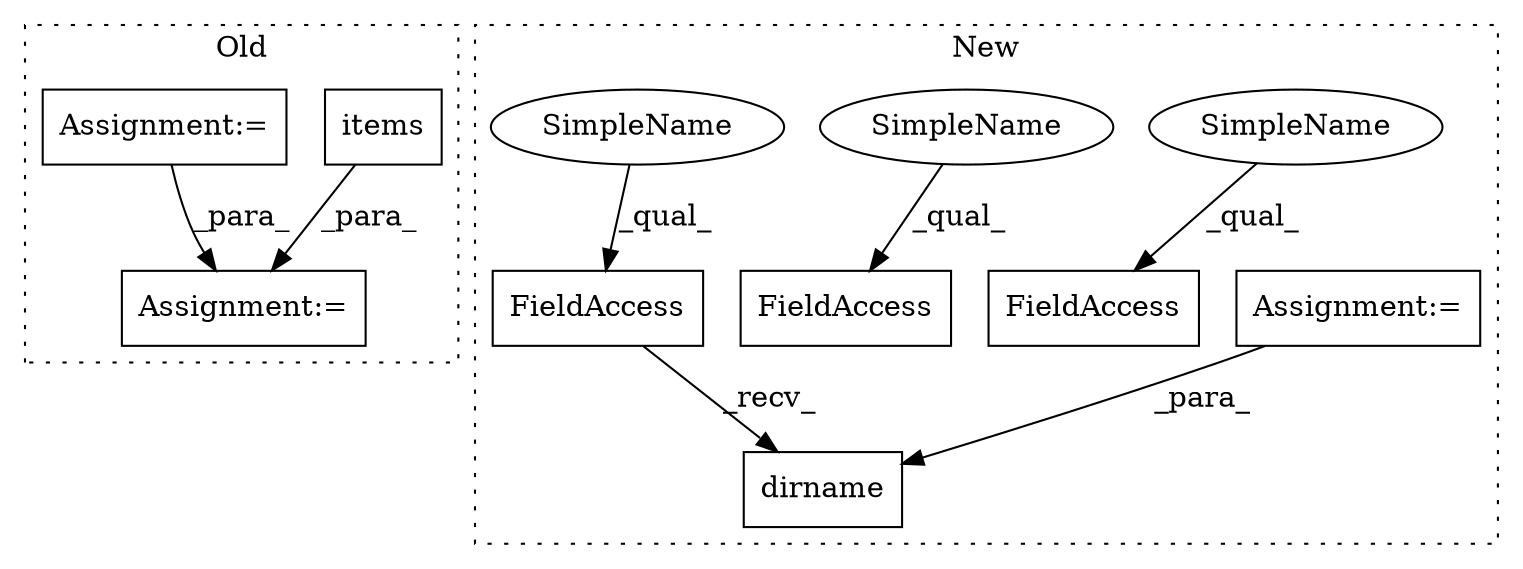 digraph G {
subgraph cluster0 {
1 [label="items" a="32" s="593" l="7" shape="box"];
4 [label="Assignment:=" a="7" s="710" l="12" shape="box"];
8 [label="Assignment:=" a="7" s="297" l="1" shape="box"];
label = "Old";
style="dotted";
}
subgraph cluster1 {
2 [label="dirname" a="32" s="624,639" l="8,1" shape="box"];
3 [label="FieldAccess" a="22" s="616" l="7" shape="box"];
5 [label="FieldAccess" a="22" s="603" l="7" shape="box"];
6 [label="Assignment:=" a="7" s="464" l="1" shape="box"];
7 [label="FieldAccess" a="22" s="793" l="7" shape="box"];
9 [label="SimpleName" a="42" s="603" l="2" shape="ellipse"];
10 [label="SimpleName" a="42" s="793" l="2" shape="ellipse"];
11 [label="SimpleName" a="42" s="616" l="2" shape="ellipse"];
label = "New";
style="dotted";
}
1 -> 4 [label="_para_"];
3 -> 2 [label="_recv_"];
6 -> 2 [label="_para_"];
8 -> 4 [label="_para_"];
9 -> 5 [label="_qual_"];
10 -> 7 [label="_qual_"];
11 -> 3 [label="_qual_"];
}